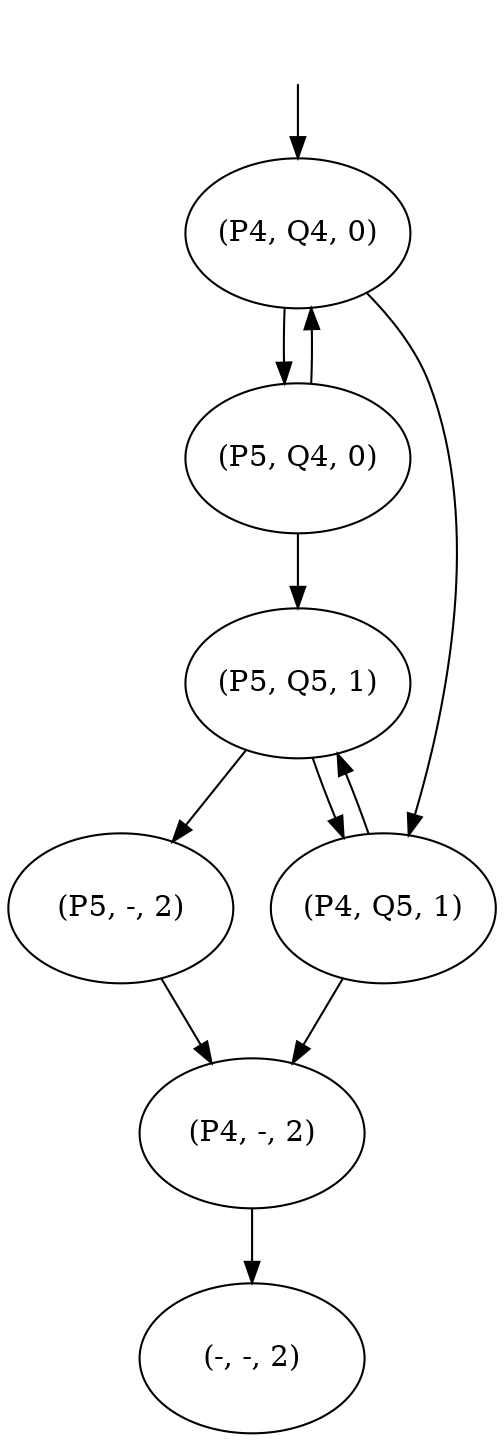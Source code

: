 digraph pq {
		start[style=invis]
		node[shape=ellipse, fixedsize=true, width=1.5, height=1]
		start -> "(P4, Q4, 0)"
		# P moves first
		"(P4, Q4, 0)" -> "(P5, Q4, 0)"
		"(P5, Q4, 0)" -> "(P4, Q4, 0)"
		"(P5, Q4, 0)" -> "(P5, Q5, 1)"
		"(P5, Q5, 1)" -> "(P4, Q5, 1)"
		"(P5, Q5, 1)" -> "(P5, -, 2)"
		"(P5, -, 2)" -> "(P4, -, 2)"
		"(P4, -, 2)" -> "(-, -, 2)"
		# Q moves first
		"(P4, Q4, 0)" -> "(P4, Q5, 1)"
		"(P4, Q5, 1)" -> "(P5, Q5, 1)"
		"(P4, Q5, 1)" -> "(P4, -, 2)"
}
